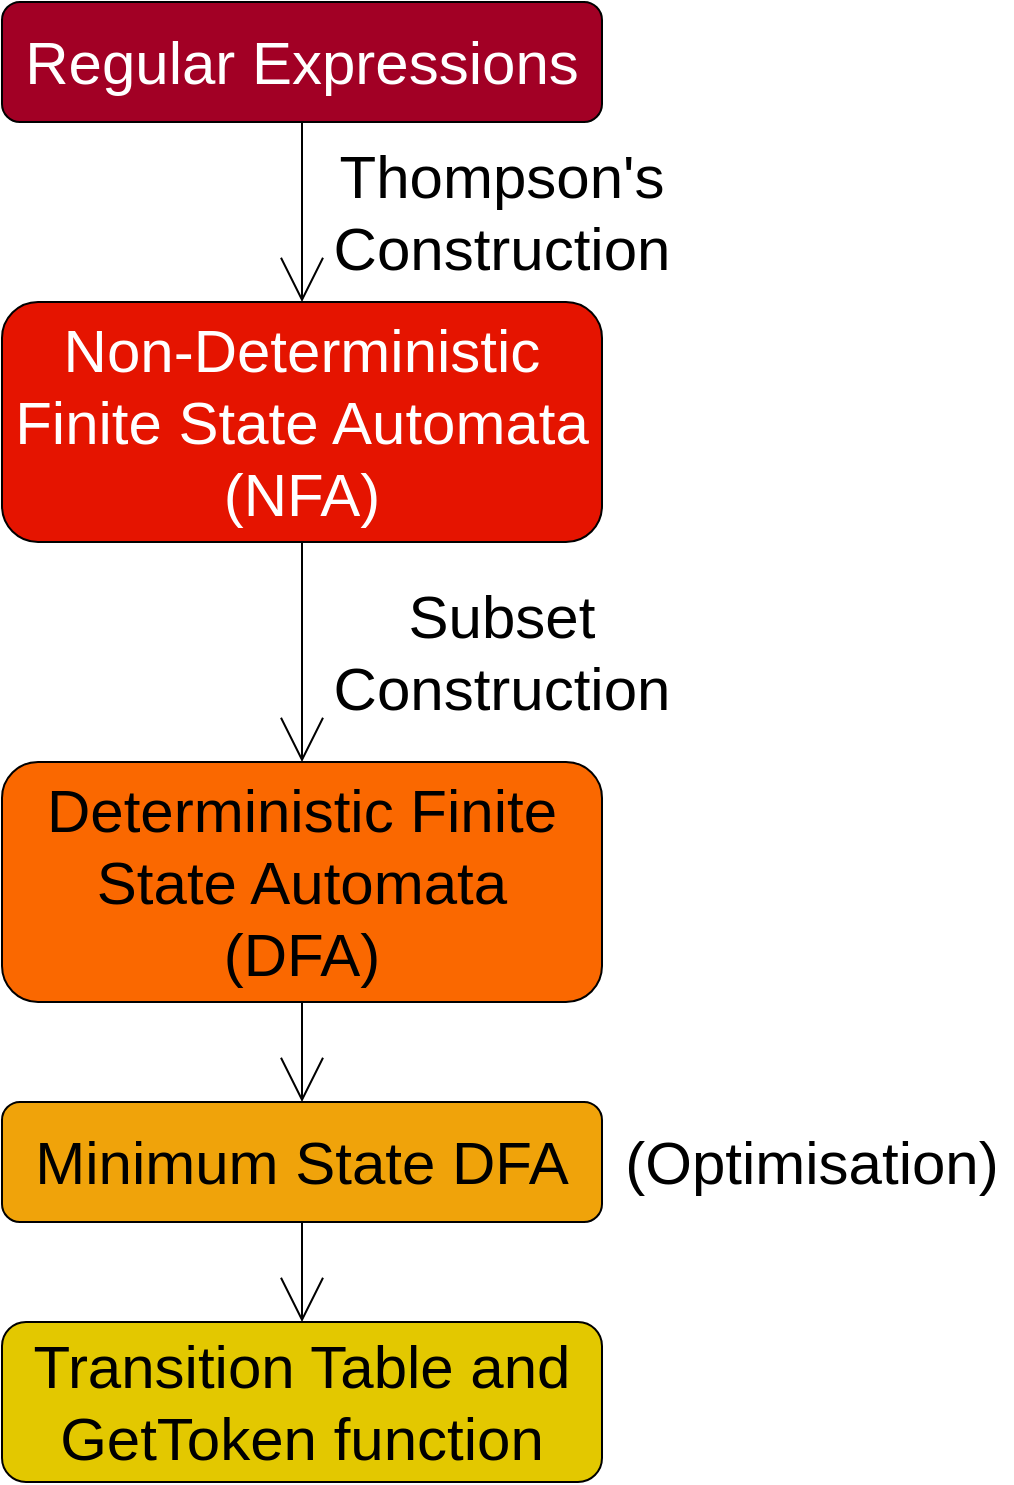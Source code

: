 <mxfile>
    <diagram id="xSq-CRriVQfyTcaYoRaE" name="Page-1">
        <mxGraphModel dx="1264" dy="1415" grid="1" gridSize="10" guides="1" tooltips="1" connect="1" arrows="1" fold="1" page="1" pageScale="1" pageWidth="850" pageHeight="1100" math="0" shadow="0">
            <root>
                <mxCell id="0"/>
                <mxCell id="1" parent="0"/>
                <mxCell id="4" style="edgeStyle=none;html=1;exitX=0.5;exitY=1;exitDx=0;exitDy=0;entryX=0.5;entryY=0;entryDx=0;entryDy=0;fontSize=30;endArrow=open;endFill=0;endSize=20;strokeColor=#000000;" edge="1" parent="1" source="2" target="3">
                    <mxGeometry relative="1" as="geometry"/>
                </mxCell>
                <mxCell id="2" value="Regular Expressions" style="rounded=1;whiteSpace=wrap;html=1;fontSize=30;fillColor=#a20025;fontColor=#ffffff;strokeColor=#000000;" vertex="1" parent="1">
                    <mxGeometry x="20" y="20" width="300" height="60" as="geometry"/>
                </mxCell>
                <mxCell id="6" style="edgeStyle=none;html=1;exitX=0.5;exitY=1;exitDx=0;exitDy=0;entryX=0.5;entryY=0;entryDx=0;entryDy=0;fontSize=30;endArrow=open;endFill=0;endSize=20;strokeColor=#000000;" edge="1" parent="1" source="3" target="7">
                    <mxGeometry relative="1" as="geometry">
                        <mxPoint x="170" y="340" as="targetPoint"/>
                    </mxGeometry>
                </mxCell>
                <mxCell id="3" value="Non-Deterministic Finite State Automata&lt;br&gt;(NFA)" style="rounded=1;whiteSpace=wrap;html=1;fontSize=30;fillColor=#e51400;fontColor=#ffffff;strokeColor=#000000;" vertex="1" parent="1">
                    <mxGeometry x="20" y="170" width="300" height="120" as="geometry"/>
                </mxCell>
                <mxCell id="11" style="edgeStyle=none;html=1;exitX=0.5;exitY=1;exitDx=0;exitDy=0;entryX=0.5;entryY=0;entryDx=0;entryDy=0;fontSize=30;endArrow=open;endFill=0;endSize=20;strokeColor=#000000;" edge="1" parent="1" source="7" target="8">
                    <mxGeometry relative="1" as="geometry"/>
                </mxCell>
                <mxCell id="7" value="Deterministic Finite State Automata&lt;br&gt;(DFA)" style="rounded=1;whiteSpace=wrap;html=1;fontSize=30;fillColor=#fa6800;fontColor=#000000;strokeColor=#000000;" vertex="1" parent="1">
                    <mxGeometry x="20" y="400" width="300" height="120" as="geometry"/>
                </mxCell>
                <mxCell id="10" style="edgeStyle=none;html=1;exitX=0.5;exitY=1;exitDx=0;exitDy=0;entryX=0.5;entryY=0;entryDx=0;entryDy=0;fontSize=30;endArrow=open;endFill=0;endSize=20;strokeColor=#000000;" edge="1" parent="1" source="8" target="9">
                    <mxGeometry relative="1" as="geometry"/>
                </mxCell>
                <mxCell id="8" value="Minimum State DFA" style="rounded=1;whiteSpace=wrap;html=1;fontSize=30;fillColor=#f0a30a;fontColor=#000000;strokeColor=#000000;" vertex="1" parent="1">
                    <mxGeometry x="20" y="570" width="300" height="60" as="geometry"/>
                </mxCell>
                <mxCell id="9" value="Transition Table and GetToken function" style="rounded=1;whiteSpace=wrap;html=1;fontSize=30;fillColor=#e3c800;fontColor=#000000;strokeColor=#000000;" vertex="1" parent="1">
                    <mxGeometry x="20" y="680" width="300" height="80" as="geometry"/>
                </mxCell>
                <mxCell id="12" value="Thompson's Construction" style="text;html=1;strokeColor=none;fillColor=none;align=center;verticalAlign=middle;whiteSpace=wrap;rounded=0;fontSize=30;" vertex="1" parent="1">
                    <mxGeometry x="170" y="90" width="200" height="70" as="geometry"/>
                </mxCell>
                <mxCell id="13" value="Subset Construction" style="text;html=1;strokeColor=none;fillColor=none;align=center;verticalAlign=middle;whiteSpace=wrap;rounded=0;fontSize=30;" vertex="1" parent="1">
                    <mxGeometry x="170" y="310" width="200" height="70" as="geometry"/>
                </mxCell>
                <mxCell id="15" value="(Optimisation)" style="text;html=1;strokeColor=none;fillColor=none;align=center;verticalAlign=middle;whiteSpace=wrap;rounded=0;fontSize=30;" vertex="1" parent="1">
                    <mxGeometry x="325" y="565" width="200" height="70" as="geometry"/>
                </mxCell>
            </root>
        </mxGraphModel>
    </diagram>
</mxfile>